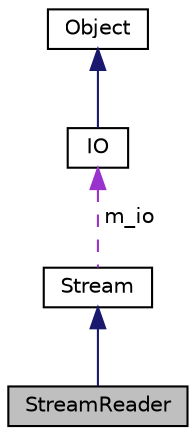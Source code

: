digraph "StreamReader"
{
  bgcolor="transparent";
  edge [fontname="Helvetica",fontsize="10",labelfontname="Helvetica",labelfontsize="10"];
  node [fontname="Helvetica",fontsize="10",shape=record];
  Node1 [label="StreamReader",height=0.2,width=0.4,color="black", fillcolor="grey75", style="filled" fontcolor="black"];
  Node2 -> Node1 [dir="back",color="midnightblue",fontsize="10",style="solid",fontname="Helvetica"];
  Node2 [label="Stream",height=0.2,width=0.4,color="black",URL="$a00027.html",tooltip="Stream is the base class for buffered input and output for IO objects. "];
  Node3 -> Node2 [dir="back",color="darkorchid3",fontsize="10",style="dashed",label=" m_io" ,fontname="Helvetica"];
  Node3 [label="IO",height=0.2,width=0.4,color="black",URL="$a00008.html",tooltip="IO is the base class for binary input and output. "];
  Node4 -> Node3 [dir="back",color="midnightblue",fontsize="10",style="solid",fontname="Helvetica"];
  Node4 [label="Object",height=0.2,width=0.4,color="black",URL="$a00014.html",tooltip="Object is the base class for implementing reference counting. "];
}
